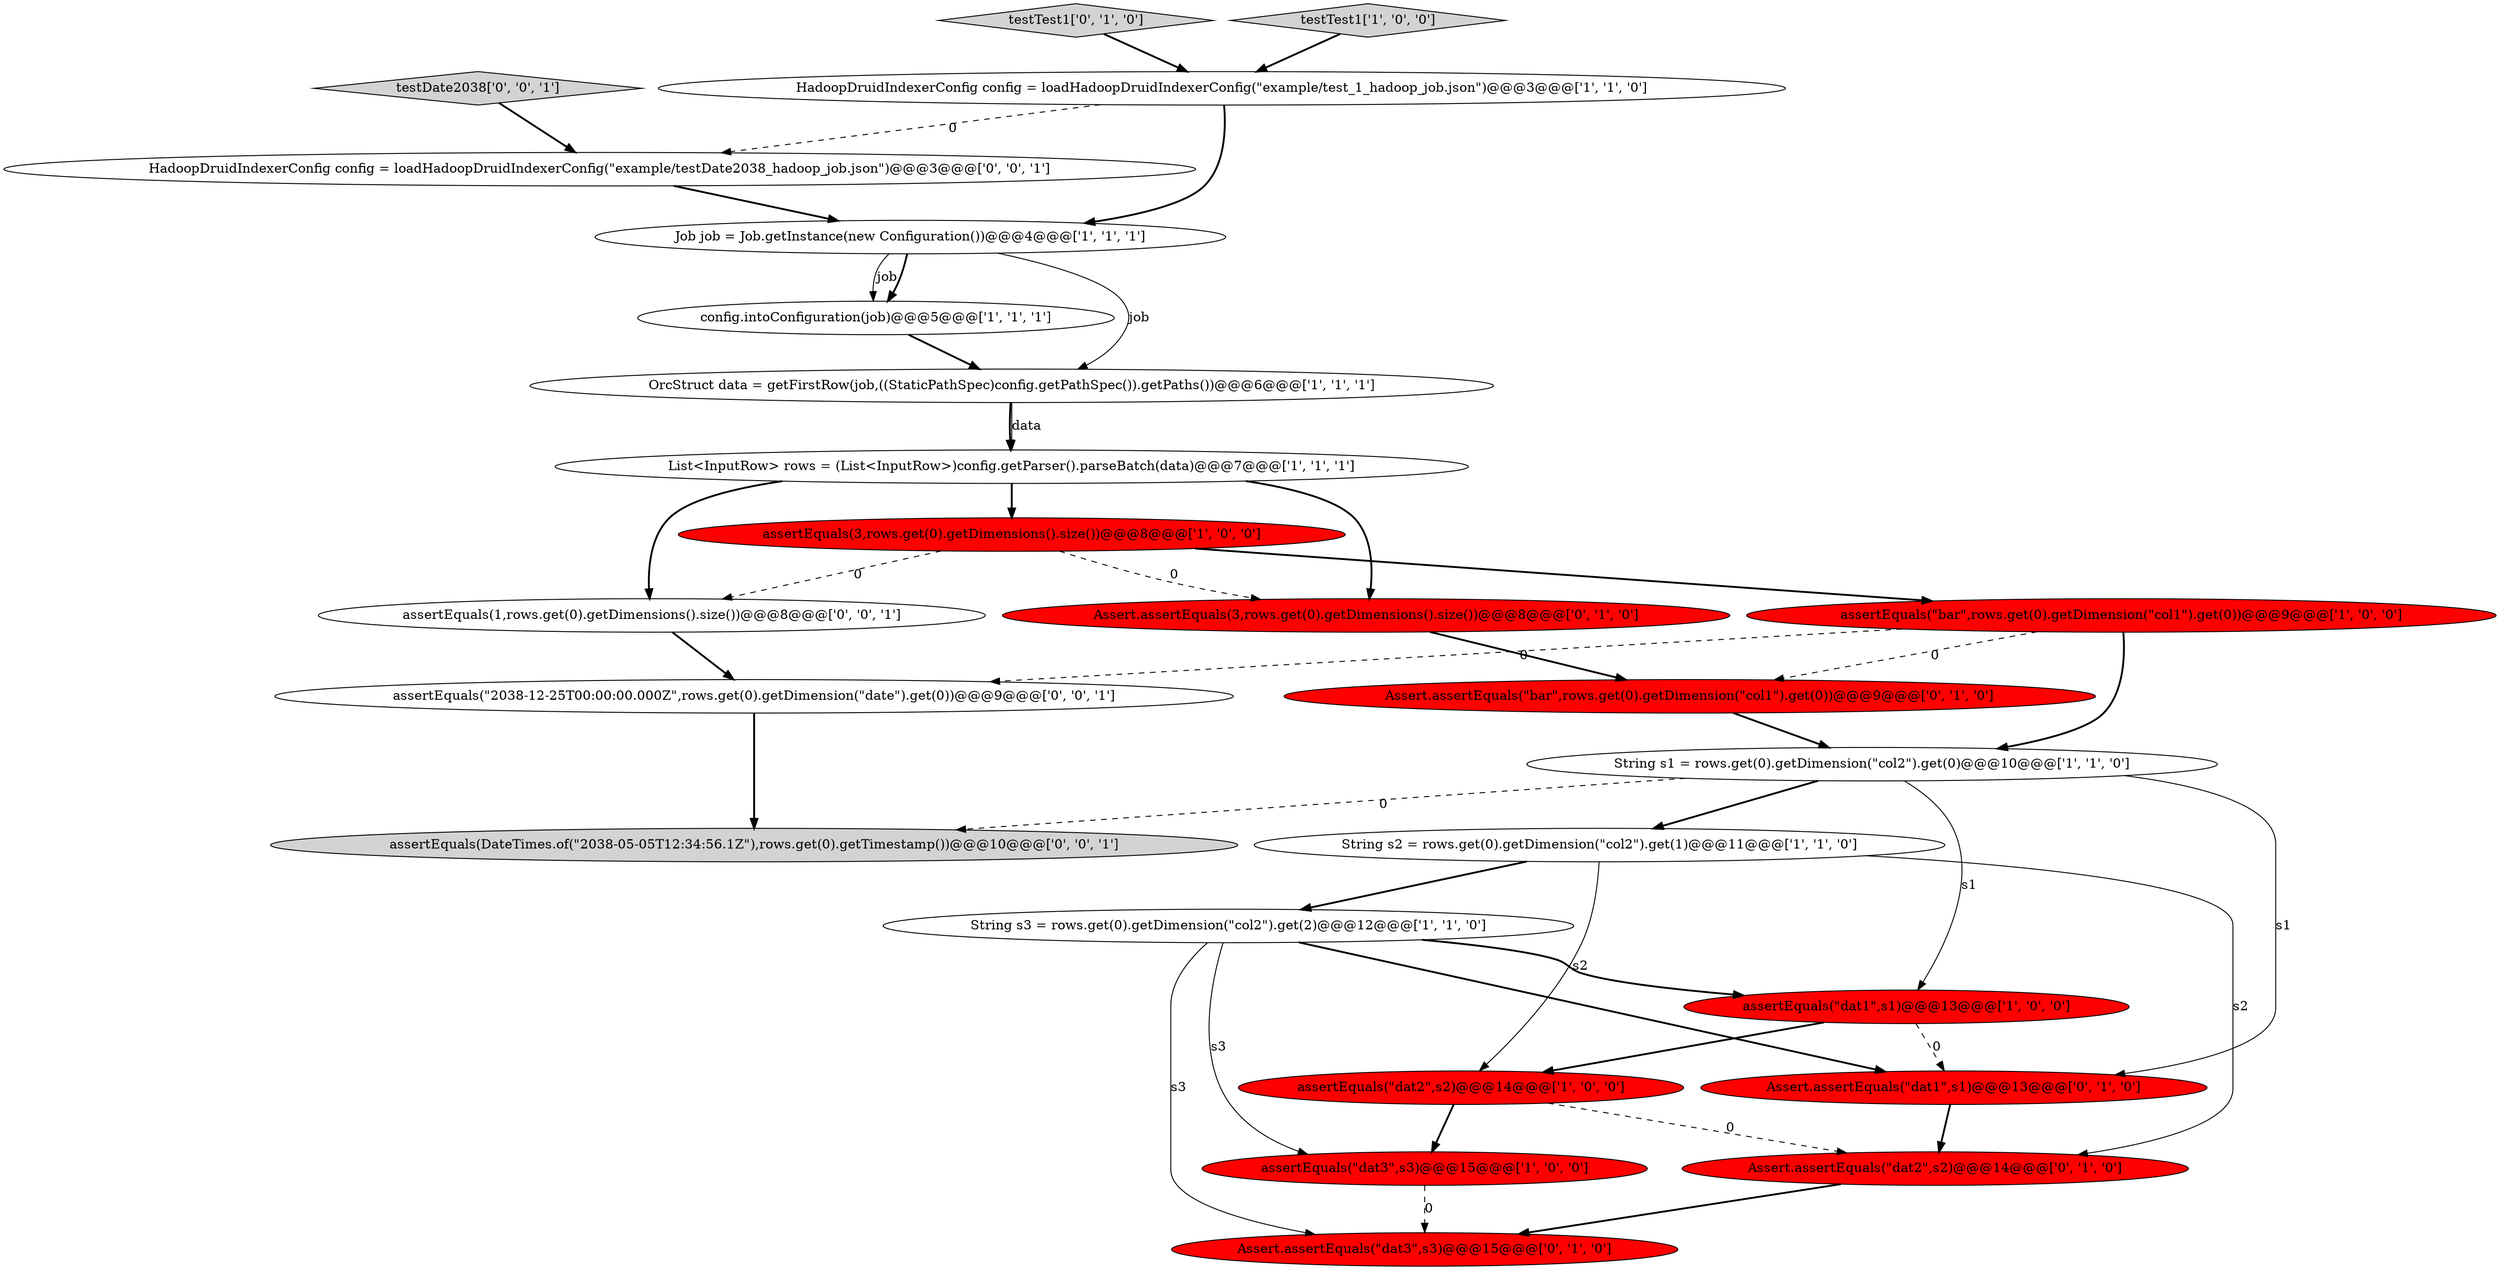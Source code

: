 digraph {
22 [style = filled, label = "assertEquals(DateTimes.of(\"2038-05-05T12:34:56.1Z\"),rows.get(0).getTimestamp())@@@10@@@['0', '0', '1']", fillcolor = lightgray, shape = ellipse image = "AAA0AAABBB3BBB"];
11 [style = filled, label = "assertEquals(\"dat3\",s3)@@@15@@@['1', '0', '0']", fillcolor = red, shape = ellipse image = "AAA1AAABBB1BBB"];
2 [style = filled, label = "assertEquals(\"dat2\",s2)@@@14@@@['1', '0', '0']", fillcolor = red, shape = ellipse image = "AAA1AAABBB1BBB"];
13 [style = filled, label = "assertEquals(3,rows.get(0).getDimensions().size())@@@8@@@['1', '0', '0']", fillcolor = red, shape = ellipse image = "AAA1AAABBB1BBB"];
1 [style = filled, label = "String s1 = rows.get(0).getDimension(\"col2\").get(0)@@@10@@@['1', '1', '0']", fillcolor = white, shape = ellipse image = "AAA0AAABBB1BBB"];
19 [style = filled, label = "Assert.assertEquals(\"dat1\",s1)@@@13@@@['0', '1', '0']", fillcolor = red, shape = ellipse image = "AAA1AAABBB2BBB"];
17 [style = filled, label = "Assert.assertEquals(\"bar\",rows.get(0).getDimension(\"col1\").get(0))@@@9@@@['0', '1', '0']", fillcolor = red, shape = ellipse image = "AAA1AAABBB2BBB"];
14 [style = filled, label = "testTest1['0', '1', '0']", fillcolor = lightgray, shape = diamond image = "AAA0AAABBB2BBB"];
0 [style = filled, label = "String s2 = rows.get(0).getDimension(\"col2\").get(1)@@@11@@@['1', '1', '0']", fillcolor = white, shape = ellipse image = "AAA0AAABBB1BBB"];
12 [style = filled, label = "OrcStruct data = getFirstRow(job,((StaticPathSpec)config.getPathSpec()).getPaths())@@@6@@@['1', '1', '1']", fillcolor = white, shape = ellipse image = "AAA0AAABBB1BBB"];
5 [style = filled, label = "config.intoConfiguration(job)@@@5@@@['1', '1', '1']", fillcolor = white, shape = ellipse image = "AAA0AAABBB1BBB"];
4 [style = filled, label = "assertEquals(\"bar\",rows.get(0).getDimension(\"col1\").get(0))@@@9@@@['1', '0', '0']", fillcolor = red, shape = ellipse image = "AAA1AAABBB1BBB"];
23 [style = filled, label = "HadoopDruidIndexerConfig config = loadHadoopDruidIndexerConfig(\"example/testDate2038_hadoop_job.json\")@@@3@@@['0', '0', '1']", fillcolor = white, shape = ellipse image = "AAA0AAABBB3BBB"];
6 [style = filled, label = "assertEquals(\"dat1\",s1)@@@13@@@['1', '0', '0']", fillcolor = red, shape = ellipse image = "AAA1AAABBB1BBB"];
8 [style = filled, label = "testTest1['1', '0', '0']", fillcolor = lightgray, shape = diamond image = "AAA0AAABBB1BBB"];
15 [style = filled, label = "Assert.assertEquals(\"dat2\",s2)@@@14@@@['0', '1', '0']", fillcolor = red, shape = ellipse image = "AAA1AAABBB2BBB"];
20 [style = filled, label = "assertEquals(1,rows.get(0).getDimensions().size())@@@8@@@['0', '0', '1']", fillcolor = white, shape = ellipse image = "AAA0AAABBB3BBB"];
10 [style = filled, label = "HadoopDruidIndexerConfig config = loadHadoopDruidIndexerConfig(\"example/test_1_hadoop_job.json\")@@@3@@@['1', '1', '0']", fillcolor = white, shape = ellipse image = "AAA0AAABBB1BBB"];
21 [style = filled, label = "assertEquals(\"2038-12-25T00:00:00.000Z\",rows.get(0).getDimension(\"date\").get(0))@@@9@@@['0', '0', '1']", fillcolor = white, shape = ellipse image = "AAA0AAABBB3BBB"];
24 [style = filled, label = "testDate2038['0', '0', '1']", fillcolor = lightgray, shape = diamond image = "AAA0AAABBB3BBB"];
9 [style = filled, label = "List<InputRow> rows = (List<InputRow>)config.getParser().parseBatch(data)@@@7@@@['1', '1', '1']", fillcolor = white, shape = ellipse image = "AAA0AAABBB1BBB"];
16 [style = filled, label = "Assert.assertEquals(\"dat3\",s3)@@@15@@@['0', '1', '0']", fillcolor = red, shape = ellipse image = "AAA1AAABBB2BBB"];
18 [style = filled, label = "Assert.assertEquals(3,rows.get(0).getDimensions().size())@@@8@@@['0', '1', '0']", fillcolor = red, shape = ellipse image = "AAA1AAABBB2BBB"];
7 [style = filled, label = "String s3 = rows.get(0).getDimension(\"col2\").get(2)@@@12@@@['1', '1', '0']", fillcolor = white, shape = ellipse image = "AAA0AAABBB1BBB"];
3 [style = filled, label = "Job job = Job.getInstance(new Configuration())@@@4@@@['1', '1', '1']", fillcolor = white, shape = ellipse image = "AAA0AAABBB1BBB"];
3->5 [style = solid, label="job"];
8->10 [style = bold, label=""];
17->1 [style = bold, label=""];
4->17 [style = dashed, label="0"];
11->16 [style = dashed, label="0"];
13->20 [style = dashed, label="0"];
18->17 [style = bold, label=""];
14->10 [style = bold, label=""];
10->3 [style = bold, label=""];
9->20 [style = bold, label=""];
23->3 [style = bold, label=""];
1->0 [style = bold, label=""];
12->9 [style = bold, label=""];
15->16 [style = bold, label=""];
24->23 [style = bold, label=""];
4->21 [style = dashed, label="0"];
1->22 [style = dashed, label="0"];
12->9 [style = solid, label="data"];
0->7 [style = bold, label=""];
6->2 [style = bold, label=""];
20->21 [style = bold, label=""];
0->15 [style = solid, label="s2"];
2->15 [style = dashed, label="0"];
3->12 [style = solid, label="job"];
3->5 [style = bold, label=""];
9->18 [style = bold, label=""];
5->12 [style = bold, label=""];
21->22 [style = bold, label=""];
1->6 [style = solid, label="s1"];
7->6 [style = bold, label=""];
6->19 [style = dashed, label="0"];
7->11 [style = solid, label="s3"];
7->16 [style = solid, label="s3"];
4->1 [style = bold, label=""];
13->18 [style = dashed, label="0"];
19->15 [style = bold, label=""];
0->2 [style = solid, label="s2"];
7->19 [style = bold, label=""];
2->11 [style = bold, label=""];
10->23 [style = dashed, label="0"];
1->19 [style = solid, label="s1"];
9->13 [style = bold, label=""];
13->4 [style = bold, label=""];
}
